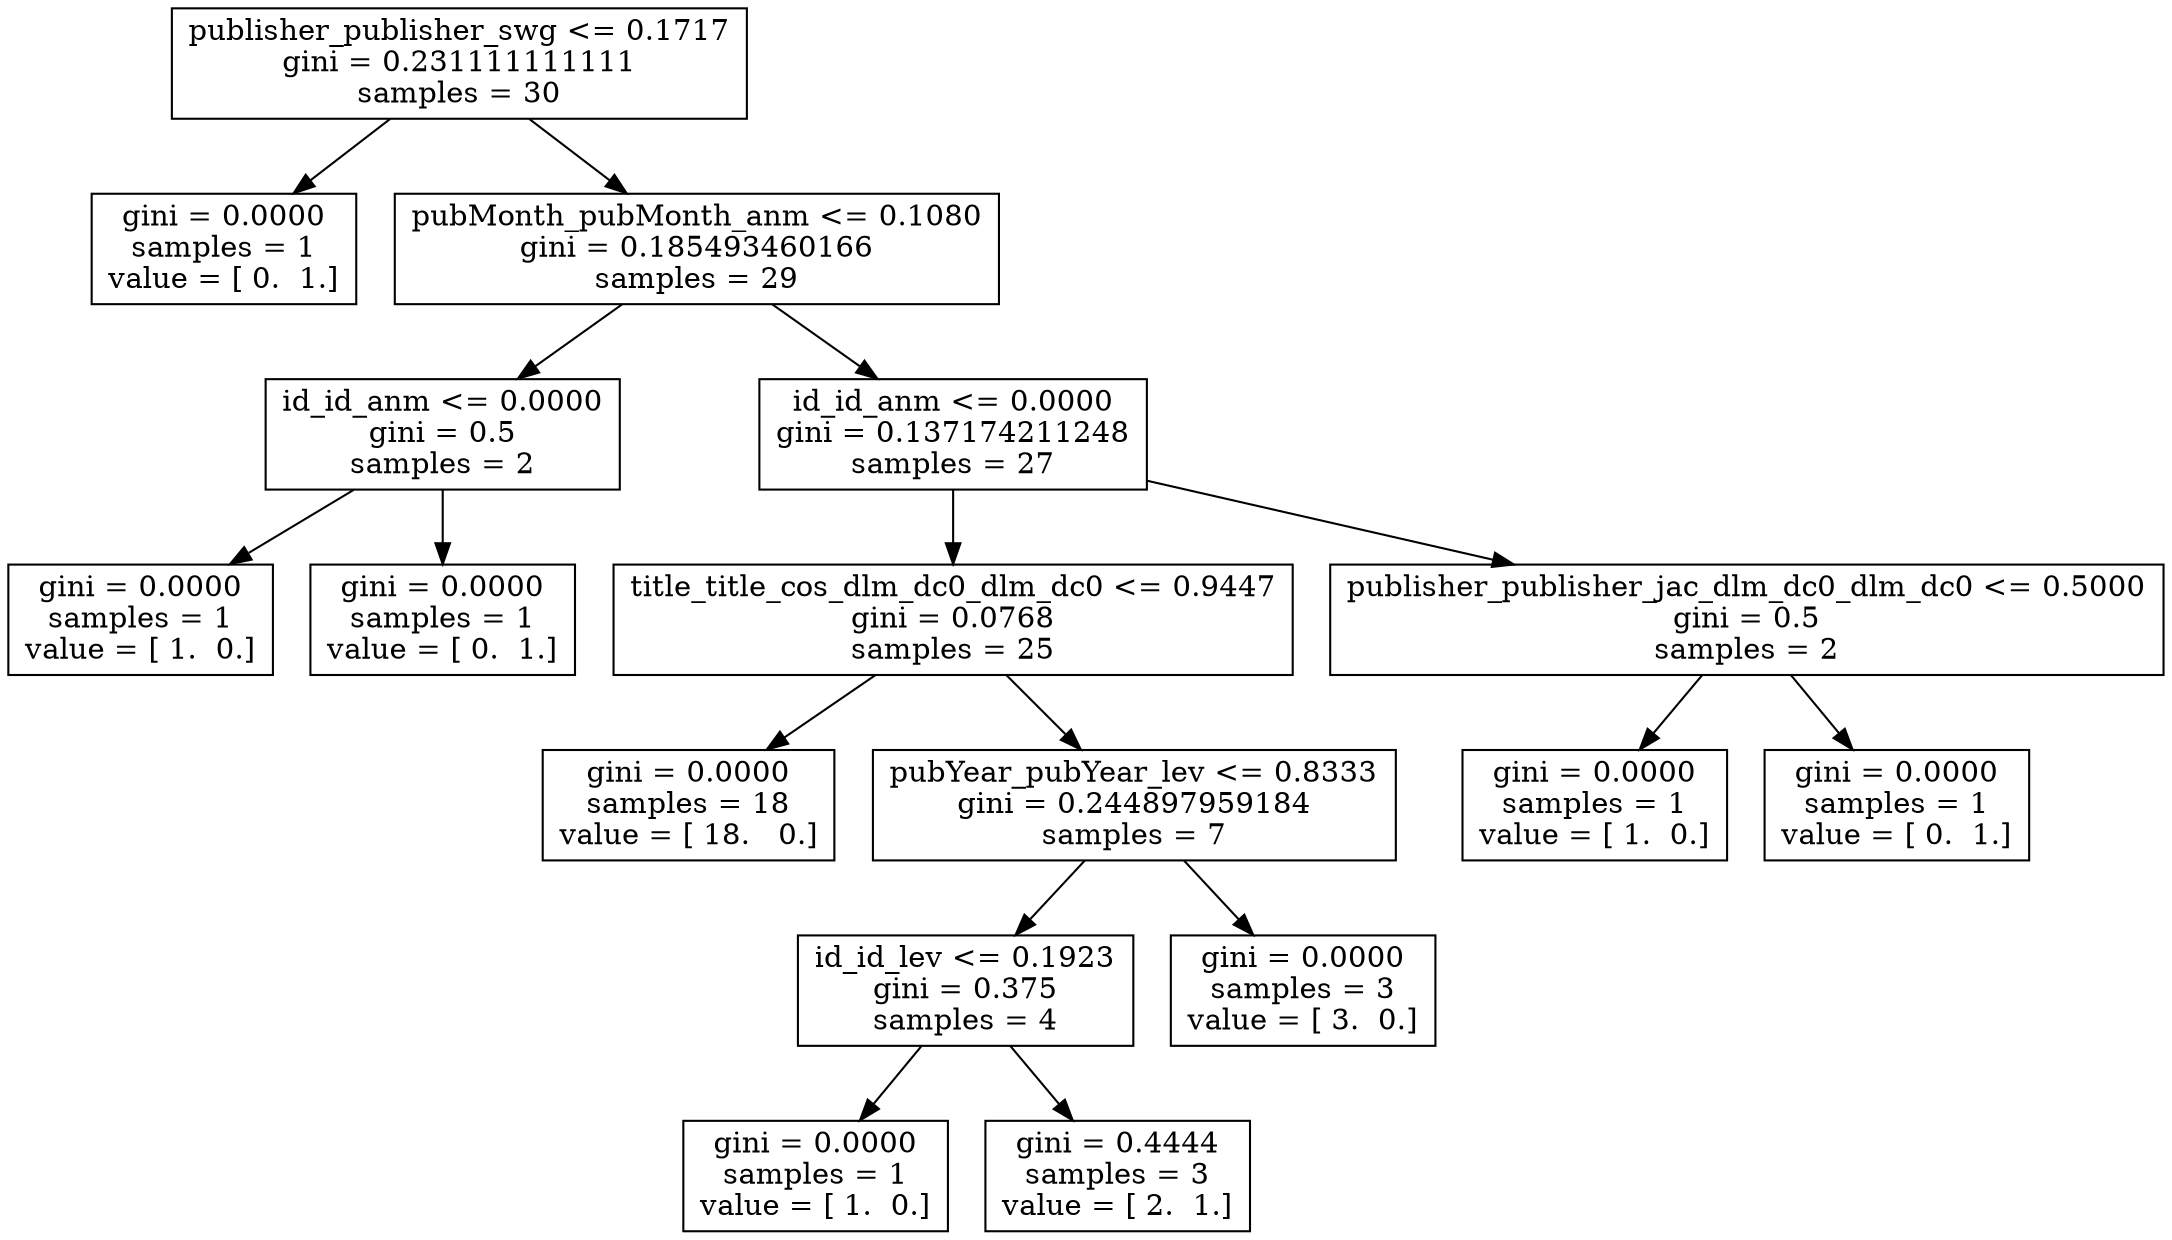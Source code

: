 digraph Tree {
0 [label="publisher_publisher_swg <= 0.1717\ngini = 0.231111111111\nsamples = 30", shape="box"] ;
1 [label="gini = 0.0000\nsamples = 1\nvalue = [ 0.  1.]", shape="box"] ;
0 -> 1 ;
2 [label="pubMonth_pubMonth_anm <= 0.1080\ngini = 0.185493460166\nsamples = 29", shape="box"] ;
0 -> 2 ;
3 [label="id_id_anm <= 0.0000\ngini = 0.5\nsamples = 2", shape="box"] ;
2 -> 3 ;
4 [label="gini = 0.0000\nsamples = 1\nvalue = [ 1.  0.]", shape="box"] ;
3 -> 4 ;
5 [label="gini = 0.0000\nsamples = 1\nvalue = [ 0.  1.]", shape="box"] ;
3 -> 5 ;
6 [label="id_id_anm <= 0.0000\ngini = 0.137174211248\nsamples = 27", shape="box"] ;
2 -> 6 ;
7 [label="title_title_cos_dlm_dc0_dlm_dc0 <= 0.9447\ngini = 0.0768\nsamples = 25", shape="box"] ;
6 -> 7 ;
8 [label="gini = 0.0000\nsamples = 18\nvalue = [ 18.   0.]", shape="box"] ;
7 -> 8 ;
9 [label="pubYear_pubYear_lev <= 0.8333\ngini = 0.244897959184\nsamples = 7", shape="box"] ;
7 -> 9 ;
10 [label="id_id_lev <= 0.1923\ngini = 0.375\nsamples = 4", shape="box"] ;
9 -> 10 ;
11 [label="gini = 0.0000\nsamples = 1\nvalue = [ 1.  0.]", shape="box"] ;
10 -> 11 ;
12 [label="gini = 0.4444\nsamples = 3\nvalue = [ 2.  1.]", shape="box"] ;
10 -> 12 ;
13 [label="gini = 0.0000\nsamples = 3\nvalue = [ 3.  0.]", shape="box"] ;
9 -> 13 ;
14 [label="publisher_publisher_jac_dlm_dc0_dlm_dc0 <= 0.5000\ngini = 0.5\nsamples = 2", shape="box"] ;
6 -> 14 ;
15 [label="gini = 0.0000\nsamples = 1\nvalue = [ 1.  0.]", shape="box"] ;
14 -> 15 ;
16 [label="gini = 0.0000\nsamples = 1\nvalue = [ 0.  1.]", shape="box"] ;
14 -> 16 ;
}